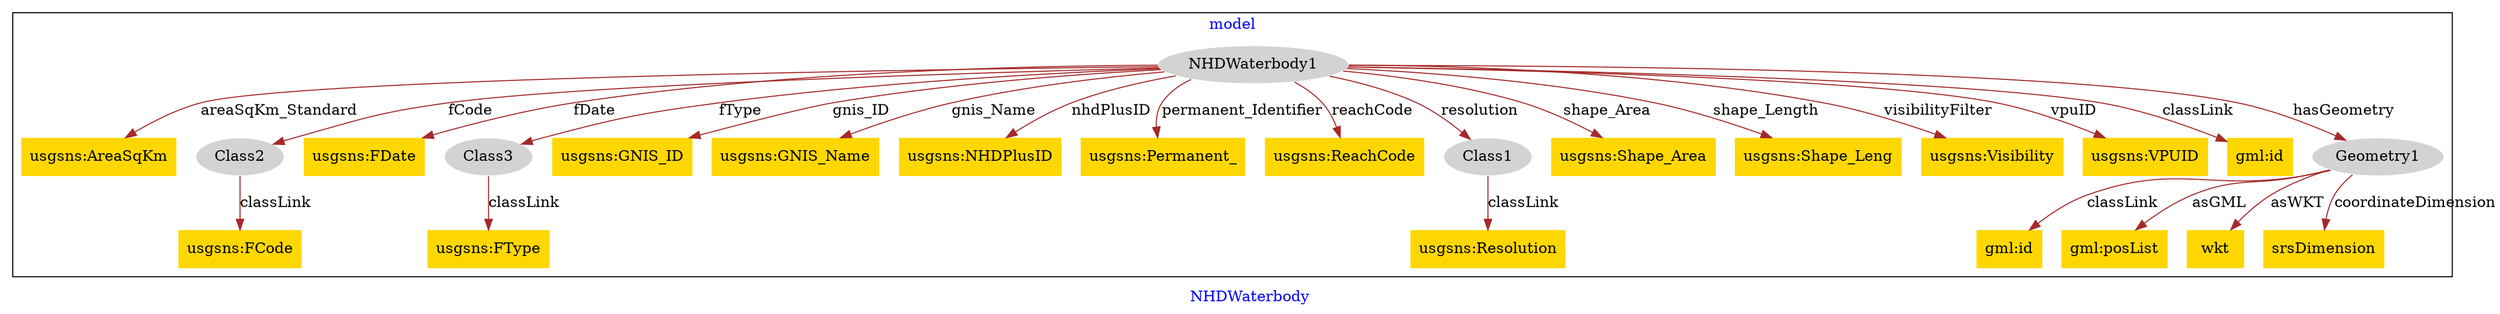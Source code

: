 digraph n0 {
fontcolor="blue"
remincross="true"
label="NHDWaterbody"
subgraph cluster {
label="model"
n2[style="filled",color="white",fillcolor="lightgray",label="NHDWaterbody1"];
n3[shape="plaintext",style="filled",fillcolor="gold",label="usgsns:AreaSqKm"];
n4[style="filled",color="white",fillcolor="lightgray",label="Class2"];
n5[shape="plaintext",style="filled",fillcolor="gold",label="usgsns:FDate"];
n6[style="filled",color="white",fillcolor="lightgray",label="Class3"];
n7[shape="plaintext",style="filled",fillcolor="gold",label="usgsns:GNIS_ID"];
n8[shape="plaintext",style="filled",fillcolor="gold",label="usgsns:GNIS_Name"];
n9[shape="plaintext",style="filled",fillcolor="gold",label="usgsns:NHDPlusID"];
n10[shape="plaintext",style="filled",fillcolor="gold",label="usgsns:Permanent_"];
n11[shape="plaintext",style="filled",fillcolor="gold",label="usgsns:ReachCode"];
n12[style="filled",color="white",fillcolor="lightgray",label="Class1"];
n13[shape="plaintext",style="filled",fillcolor="gold",label="usgsns:Shape_Area"];
n14[shape="plaintext",style="filled",fillcolor="gold",label="usgsns:Shape_Leng"];
n15[shape="plaintext",style="filled",fillcolor="gold",label="usgsns:Visibility"];
n16[shape="plaintext",style="filled",fillcolor="gold",label="usgsns:VPUID"];
n17[shape="plaintext",style="filled",fillcolor="gold",label="gml:id"];
n18[style="filled",color="white",fillcolor="lightgray",label="Geometry1"];
n19[shape="plaintext",style="filled",fillcolor="gold",label="gml:id"];
n20[shape="plaintext",style="filled",fillcolor="gold",label="gml:posList"];
n21[shape="plaintext",style="filled",fillcolor="gold",label="wkt"];
n22[shape="plaintext",style="filled",fillcolor="gold",label="srsDimension"];
n23[shape="plaintext",style="filled",fillcolor="gold",label="usgsns:Resolution"];
n24[shape="plaintext",style="filled",fillcolor="gold",label="usgsns:FCode"];
n25[shape="plaintext",style="filled",fillcolor="gold",label="usgsns:FType"];
}
n2 -> n3[color="brown",fontcolor="black",label="areaSqKm_Standard"]
n2 -> n4[color="brown",fontcolor="black",label="fCode"]
n2 -> n5[color="brown",fontcolor="black",label="fDate"]
n2 -> n6[color="brown",fontcolor="black",label="fType"]
n2 -> n7[color="brown",fontcolor="black",label="gnis_ID"]
n2 -> n8[color="brown",fontcolor="black",label="gnis_Name"]
n2 -> n9[color="brown",fontcolor="black",label="nhdPlusID"]
n2 -> n10[color="brown",fontcolor="black",label="permanent_Identifier"]
n2 -> n11[color="brown",fontcolor="black",label="reachCode"]
n2 -> n12[color="brown",fontcolor="black",label="resolution"]
n2 -> n13[color="brown",fontcolor="black",label="shape_Area"]
n2 -> n14[color="brown",fontcolor="black",label="shape_Length"]
n2 -> n15[color="brown",fontcolor="black",label="visibilityFilter"]
n2 -> n16[color="brown",fontcolor="black",label="vpuID"]
n2 -> n17[color="brown",fontcolor="black",label="classLink"]
n2 -> n18[color="brown",fontcolor="black",label="hasGeometry"]
n18 -> n19[color="brown",fontcolor="black",label="classLink"]
n18 -> n20[color="brown",fontcolor="black",label="asGML"]
n18 -> n21[color="brown",fontcolor="black",label="asWKT"]
n18 -> n22[color="brown",fontcolor="black",label="coordinateDimension"]
n12 -> n23[color="brown",fontcolor="black",label="classLink"]
n4 -> n24[color="brown",fontcolor="black",label="classLink"]
n6 -> n25[color="brown",fontcolor="black",label="classLink"]
}
